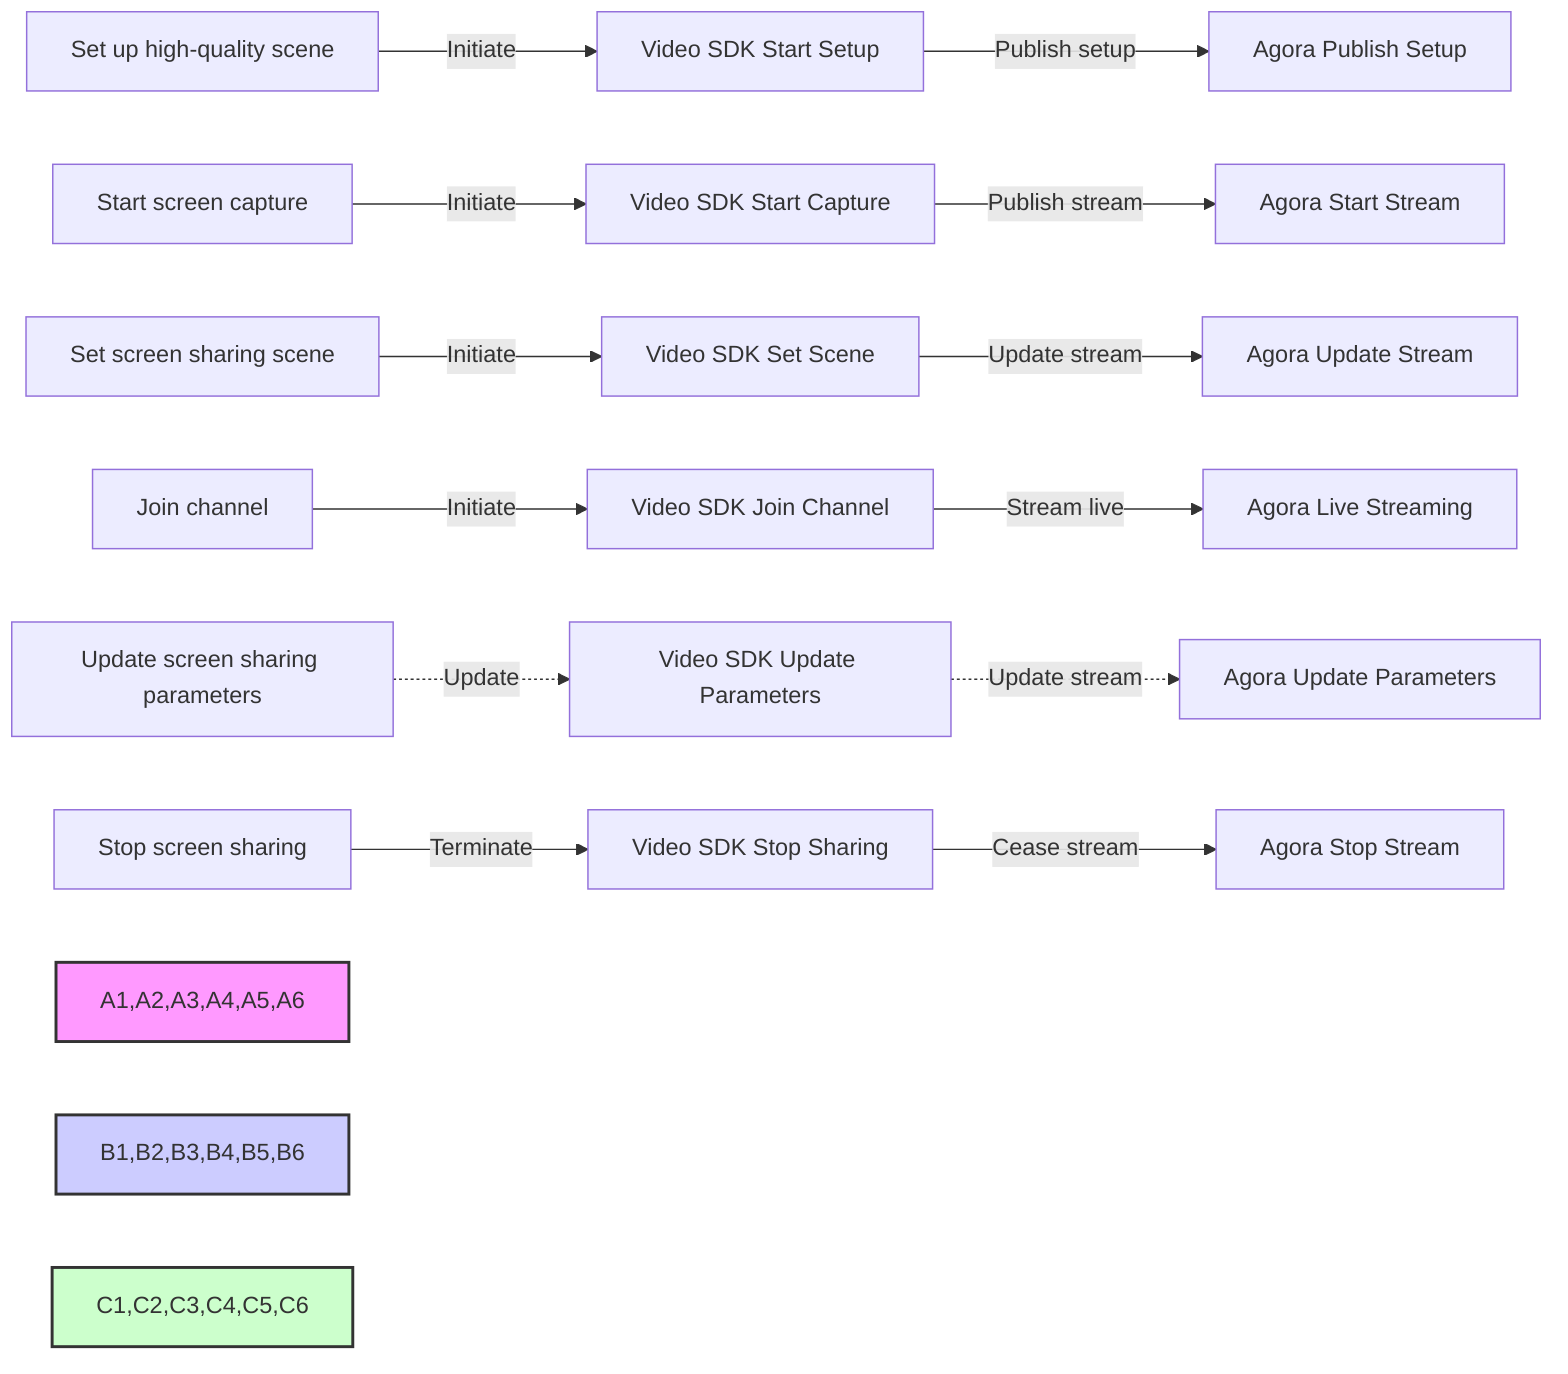 flowchart LR
    A1[Set up high-quality scene] -->|Initiate| B1[Video SDK Start Setup]
    B1 -->|Publish setup| C1[Agora Publish Setup]
    A2[Start screen capture] -->|Initiate| B2[Video SDK Start Capture]
    B2 -->|Publish stream| C2[Agora Start Stream]
    A3[Set screen sharing scene] -->|Initiate| B3[Video SDK Set Scene]
    B3 -->|Update stream| C3[Agora Update Stream]
    A4[Join channel] -->|Initiate| B4[Video SDK Join Channel]
    B4 -->|Stream live| C4[Agora Live Streaming]
    A5[Update screen sharing parameters] -.->|Update| B5[Video SDK Update Parameters]
    B5 -.->|Update stream| C5[Agora Update Parameters]
    A6[Stop screen sharing] -->|Terminate| B6[Video SDK Stop Sharing]
    B6 -->|Cease stream| C6[Agora Stop Stream]

    style A1,A2,A3,A4,A5,A6 fill:#f9f,stroke:#333,stroke-width:2px
    style B1,B2,B3,B4,B5,B6 fill:#ccf,stroke:#333,stroke-width:2px
    style C1,C2,C3,C4,C5,C6 fill:#cfc,stroke:#333,stroke-width:2px